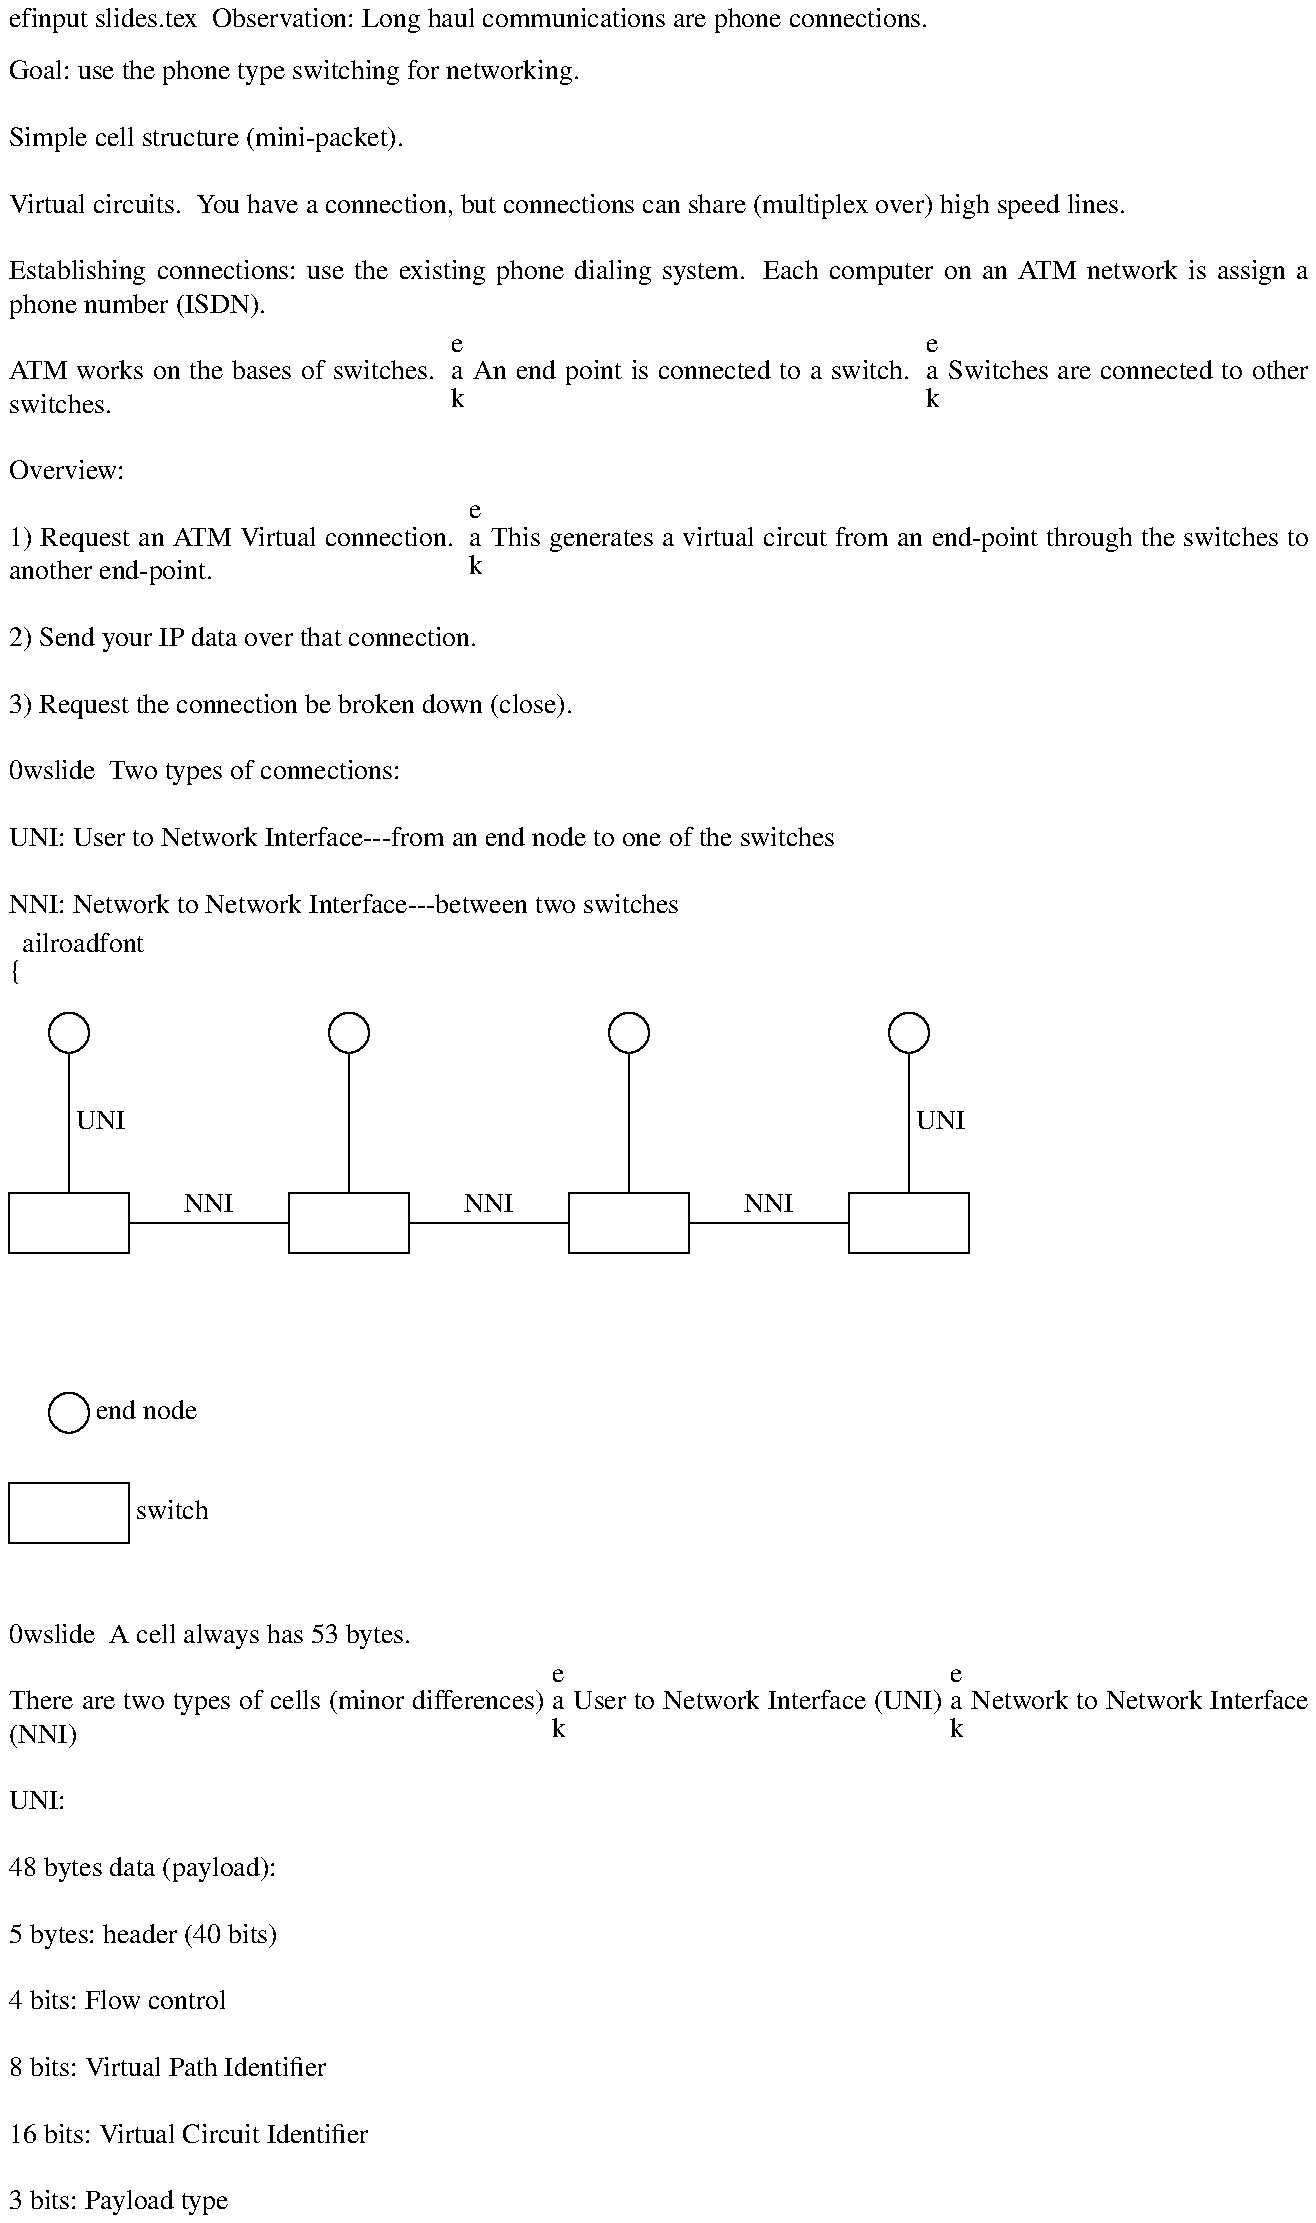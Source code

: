 \def\chapternumber{Lecture Slides, ATM --- Volper -- 2 December 2002}
\input slides.tex
\centerline{\bbf ATM}

Observation: Long haul communications are phone connections.

Goal: use the phone type switching for networking.

Simple cell structure (mini-packet).

Virtual circuits.
You have a connection, but connections can share
(multiplex over) high speed lines.

Establishing connections: use the existing phone dialing system.
Each computer on an ATM network is assign a phone number (ISDN).

ATM works on the bases of switches.
\break
An end point is connected to a switch.
\break
Switches are connected to other switches.

\vt
Overview: 

1) Request an ATM Virtual connection.
\break
This generates a virtual circut from an end-point through
the switches to another end-point.

2) Send your IP data over that connection.

3) Request the connection be broken down (close).

\newslide
\centerline{\bbf ATM Switching Fabric}

Two types of connections:

UNI: User to Network Interface---from an end node
to one of the switches

NNI: Network to Network Interface---between two
switches

{\railroadfont
.PS
boxwid = 0.6i
boxht = 0.3i
circlerad = 0.1i
vert=0.8i
horiz=0.8i
S1: box
S2: box with .w at last box.e + (1.0*horiz,0)
S3: box with .w at last box.e + (1.0*horiz,0)
S4: box with .w at last box.e + (1.0*horiz,0)
N1: circle with .c at S1.n + (0, vert)
N2: circle with .c at S2.n + (0, vert)
N3: circle with .c at S3.n + (0, vert)
N4: circle with .c at S4.n + (0, vert)
line from S1.e to S2.w "NNI" above
line from S2.e to S3.w "NNI" above
line from S3.e to S4.w "NNI" above
line from S1.n to N1.s " UNI" ljust
line from S2.n to N2.s
line from S3.n to N3.s
line from S4.n to N4.s " UNI" ljust

Nc: circle with .c at S1.s + (0,-vert)
Sc: box with .c at Nc.s + (0,-0.5*vert)
" end node" at Nc.e ljust
" switch" at Sc.e ljust
.PE
\centerline{\box\graph}}


\newslide
\centerline{\bbf Cells}

A cell always has 53 bytes.

There are two types of cells (minor differences)
\break
User to Network Interface (UNI)
\break
Network to Network Interface (NNI)

\vt
UNI: 

48 bytes data (payload):

5 bytes: header (40 bits)

4 bits: Flow control

8 bits: Virtual Path Identifier

16 bits: Virtual Circuit Identifier

3 bits: Payload type

1 bit: Priority

8 bits: Cyclic Reduncancy Check
\newslide
\centerline{\bbf Transmitting Data Packets}
\centerline{\bbf ATM Adaptation Layer (AAL5)}

1) Send packets.
\break
2) Break the packet into cells.
\break
3) Reassemble the packet from cells.

AAL5 packet:
\break
---1--64K bytes data.
\break
---8 bytes trailer.
\break

Data: 1--1366 cells. Last cell is partially filled.

Trailer:
\break
1 cell (partially empty)
\break
2 unused bytes (UU,CPI)
\break
2 length bytes (up to 64K)
\break
4 checksum bytes
\break
Marked with a 1 in the last bit of the ``Payload type" field of the header.
\break
Always the last cell of the packet.
\newslide
\centerline{\bbf Switched Virtual Circuit}

The circuit has a unique circuit identification number on each segment.
\vt
Switches keep a table of virtual circuits.

Circuit table entry.

Circuit 33, interface 5 linked to circuit 17 interface 8

{\railroadfont
.PS
boxwid = 0.6i
boxht = 0.3i
circlerad = 0.1i
vert=0.8i
horiz=0.8i
S1: box
S2: box with .e at last box.w + (3*horiz,0)
S3: box with .e at last box.w + (3*horiz,0)
S4: box with .e at last box.w + (3*horiz,0)
N1: circle with .c at S1.n + (0, vert)
N2: circle with .c at S2.n + (0, vert)
N3: circle with .c at S3.n + (0, vert)
N4: circle with .c at S4.n + (0, vert)
line from S1.e to S2.w "17" above
line from S2.e to S3.w "23" above
line from S3.e to S4.w "41" above
line from S1.n to N1.s " 33" ljust
line from S2.n to N2.s
line from S3.n to N3.s
line from S4.n to N4.s " 24" ljust
.PE
\centerline{\box\graph}}

The above virtual circuit uses circuit IDs:
\break
33, 17, 23, 41 and 24.
\vt
During transmission the switches needs
only the virtual circuit table.

To send a packet, translate the destination IP address
to a virtual circuit number (33) and send using AAL5.

\newslide
\centerline{\bbf Establishing a Virtual Circuit}

1) Map the IP address of the destination to an ATM hardware address

2) Establish a virtual circuit to the ATM hardware address

ATM hardware address come in two sizes:
\break
8 octet (an ISDN phone number)
\break
20 octet (ATM Forum extend address)

Connections (virtual circuits) are made using the 
standard ``phone dialing" capability

Mappings are kept by a central server whose ATM number is
known by all the switches

Server interactions:
\break
1) Register your IP. Call the server and send your ATM number
and internet address.

2) Get an ATM address. Call the server and specify the IP address
you want to connect to. The server will return the ATM number
corresponding to that IP address
\bye
